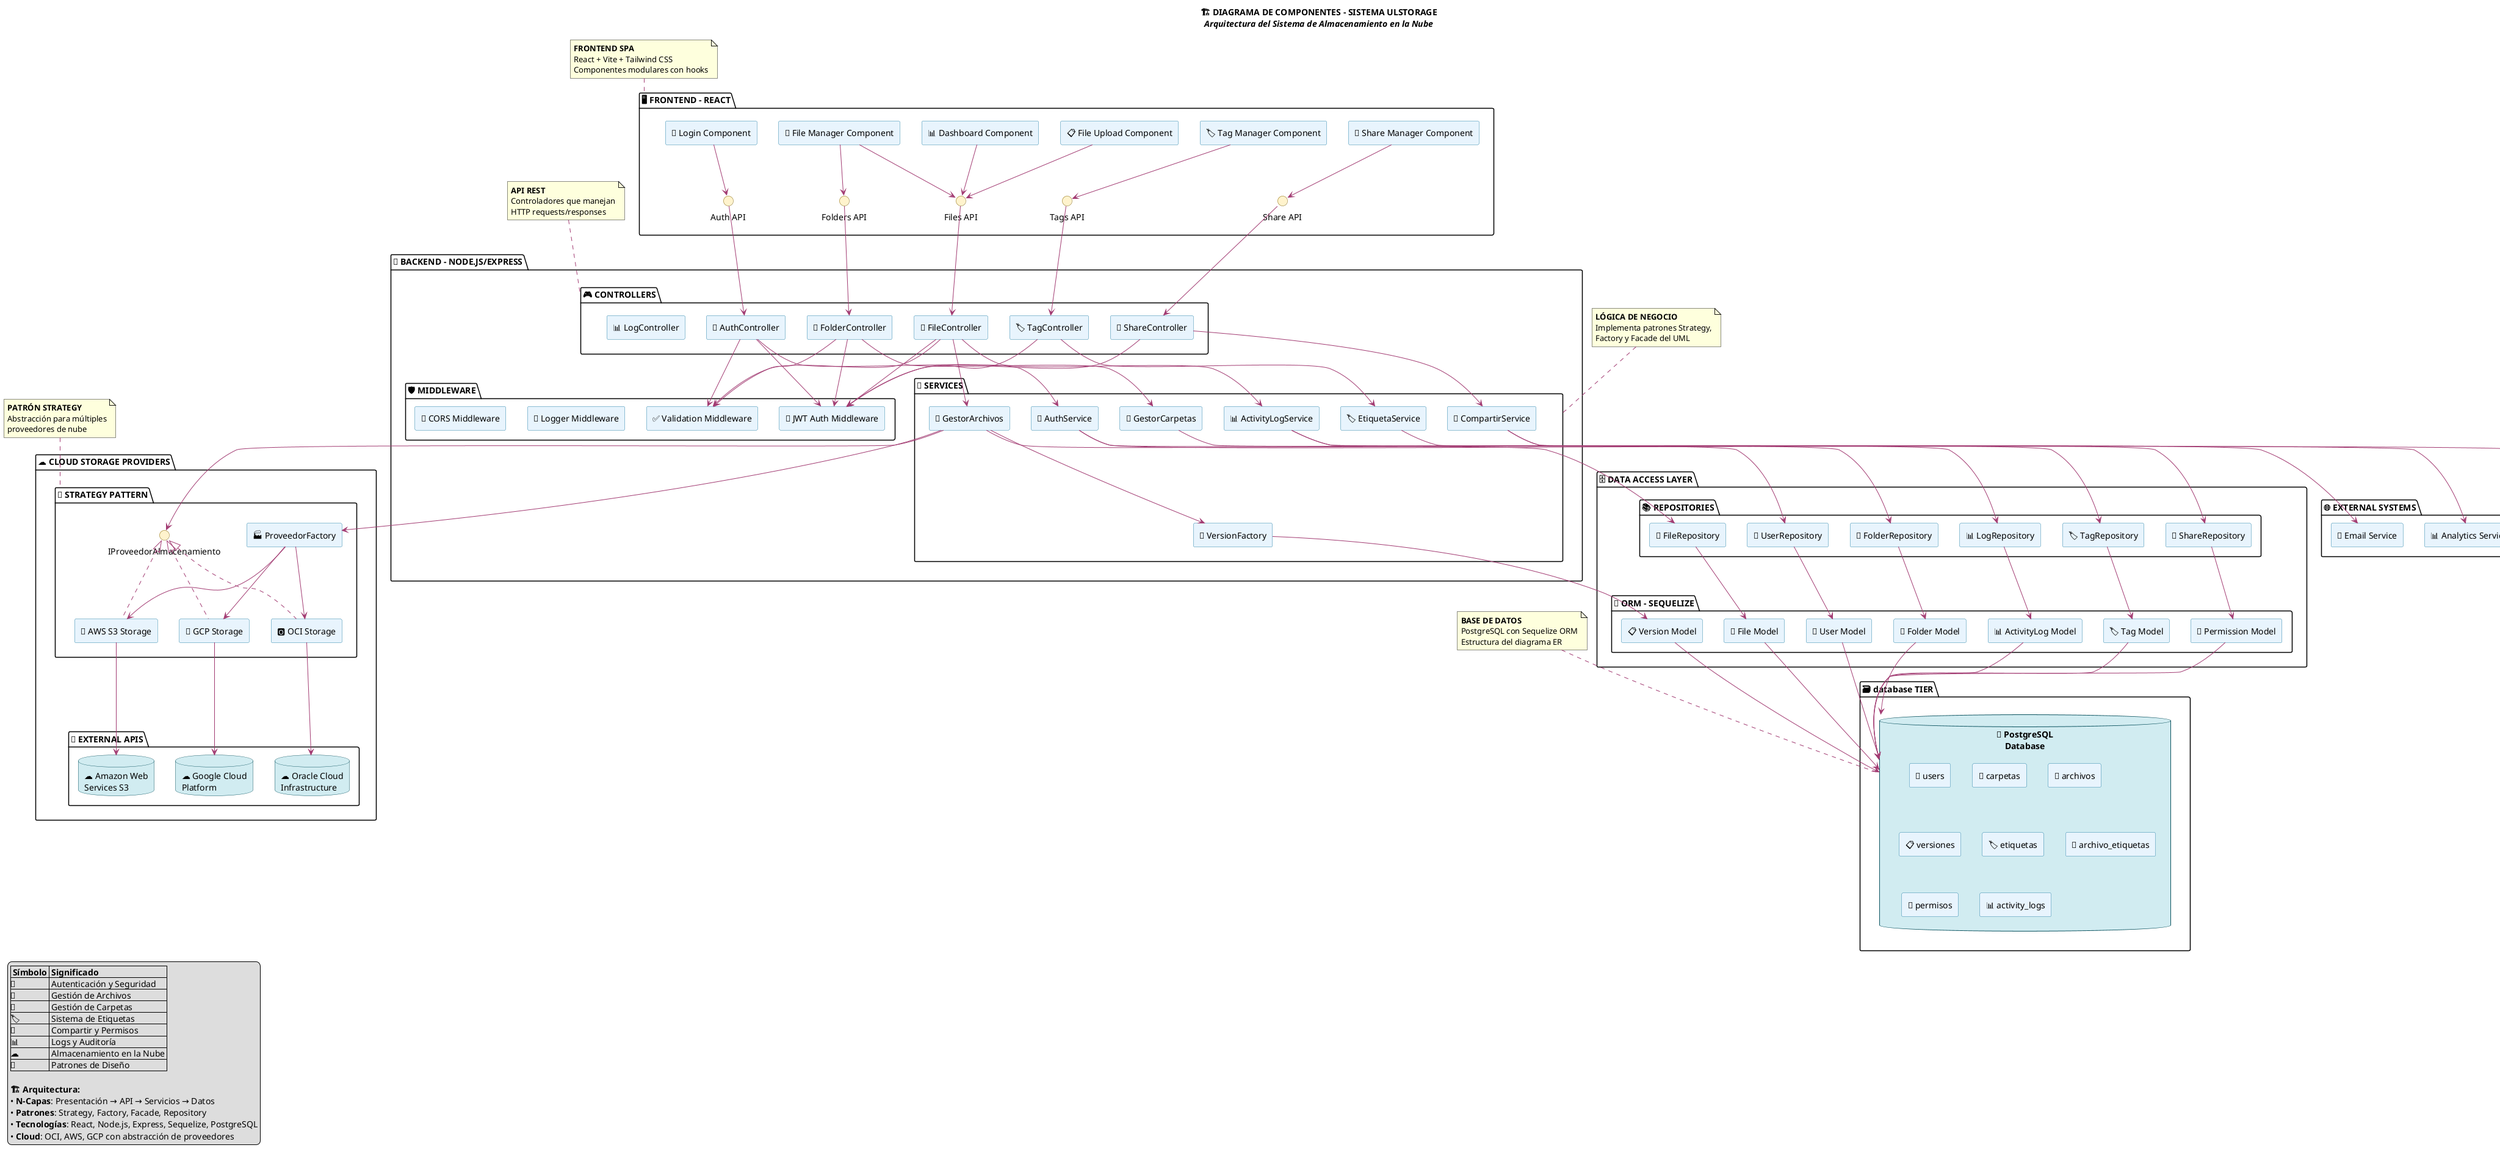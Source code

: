 @startuml diagrama_componentes_ulstorage

!define COMPONENT component
!define INTERFACE interface
!define DATABASE database

title **🏗️ DIAGRAMA DE COMPONENTES - SISTEMA ULSTORAGE**\n//Arquitectura del Sistema de Almacenamiento en la Nube//

skinparam componentStyle rectangle
skinparam component {
    BackgroundColor #E8F4FD
    BorderColor #2E86AB
    ArrowColor #A23B72
}

skinparam interface {
    BackgroundColor #FFF3CD
    BorderColor #856404
}

skinparam database {
    BackgroundColor #D1ECF1
    BorderColor #0C5460
}

' ===============================
' CAPA DE PRESENTACIÓN (FRONTEND)
' ===============================
package "🖥️ FRONTEND - REACT" as frontend {
    COMPONENT [🔐 Login Component] as login_ui
    COMPONENT [📊 Dashboard Component] as dashboard_ui
    COMPONENT [📁 File Manager Component] as filemanager_ui
    COMPONENT [📋 File Upload Component] as upload_ui
    COMPONENT [🏷️ Tag Manager Component] as tag_ui
    COMPONENT [👥 Share Manager Component] as share_ui
    
    INTERFACE "Auth API" as auth_api
    INTERFACE "Files API" as files_api
    INTERFACE "Folders API" as folders_api
    INTERFACE "Tags API" as tags_api
    INTERFACE "Share API" as share_api
}

' ===============================
' CAPA DE SERVICIOS (BACKEND API)
' ===============================
package "🔧 BACKEND - NODE.JS/EXPRESS" as backend {
    
    ' Controladores
    package "🎮 CONTROLLERS" as controllers {
        COMPONENT [🔐 AuthController] as auth_controller
        COMPONENT [📄 FileController] as file_controller
        COMPONENT [📁 FolderController] as folder_controller
        COMPONENT [🏷️ TagController] as tag_controller
        COMPONENT [👥 ShareController] as share_controller
        COMPONENT [📊 LogController] as log_controller
    }
    
    ' Servicios de Negocio
    package "💼 SERVICES" as services {
        COMPONENT [🔐 AuthService] as auth_service
        COMPONENT [📄 GestorArchivos] as file_manager
        COMPONENT [📁 GestorCarpetas] as folder_manager
        COMPONENT [🏷️ EtiquetaService] as tag_service
        COMPONENT [👥 CompartirService] as share_service
        COMPONENT [📊 ActivityLogService] as log_service
        COMPONENT [🔄 VersionFactory] as version_factory
    }
    
    ' Middleware
    package "🛡️ MIDDLEWARE" as middleware {
        COMPONENT [🔐 JWT Auth Middleware] as jwt_middleware
        COMPONENT [✅ Validation Middleware] as validation_middleware
        COMPONENT [📝 Logger Middleware] as logger_middleware
        COMPONENT [🚫 CORS Middleware] as cors_middleware
    }
}

' ===============================
' CAPA DE DATOS (REPOSITORIES)
' ===============================
package "🗄️ DATA ACCESS LAYER" as data_layer {
    
    package "📚 REPOSITORIES" as repositories {
        COMPONENT [👤 UserRepository] as user_repo
        COMPONENT [📄 FileRepository] as file_repo
        COMPONENT [📁 FolderRepository] as folder_repo
        COMPONENT [🏷️ TagRepository] as tag_repo
        COMPONENT [👥 ShareRepository] as share_repo
        COMPONENT [📊 LogRepository] as log_repo
    }
    
    package "🔄 ORM - SEQUELIZE" as orm {
        COMPONENT [👤 User Model] as user_model
        COMPONENT [📄 File Model] as file_model
        COMPONENT [📁 Folder Model] as folder_model
        COMPONENT [🏷️ Tag Model] as tag_model
        COMPONENT [👥 Permission Model] as permission_model
        COMPONENT [📋 Version Model] as version_model
        COMPONENT [📊 ActivityLog Model] as log_model
    }
}

' ===============================
' CAPA DE ALMACENAMIENTO EN LA NUBE
' ===============================
package "☁️ CLOUD STORAGE PROVIDERS" as cloud_storage {
    
    package "🔄 STRATEGY PATTERN" as storage_strategy {
        INTERFACE "IProveedorAlmacenamiento" as storage_interface
        COMPONENT [🅾️ OCI Storage] as oci_storage
        COMPONENT [🔶 AWS S3 Storage] as aws_storage
        COMPONENT [🔵 GCP Storage] as gcp_storage
        COMPONENT [🏭 ProveedorFactory] as provider_factory
    }
    
    package "📡 EXTERNAL APIS" as external_apis {
        DATABASE "☁️ Oracle Cloud\nInfrastructure" as oci_api
        DATABASE "☁️ Amazon Web\nServices S3" as aws_api
        DATABASE "☁️ Google Cloud\nPlatform" as gcp_api
    }
}

' ===============================
' BASE DE DATOS
' ===============================
package "🗃️ DATABASE TIER" as database_tier {
    DATABASE "🐘 PostgreSQL\nDatabase" as postgres_db {
        [👤 users]
        [📁 carpetas]
        [📄 archivos]
        [📋 versiones]
        [🏷️ etiquetas]
        [🔗 archivo_etiquetas]
        [🔐 permisos]
        [📊 activity_logs]
    }
}

' ===============================
' SISTEMAS EXTERNOS
' ===============================
package "🌐 EXTERNAL SYSTEMS" as external_systems {
    COMPONENT [📧 Email Service] as email_service
    COMPONENT [🔔 Notification Service] as notification_service
    COMPONENT [📊 Analytics Service] as analytics_service
}

' ===============================
' RELACIONES ENTRE COMPONENTES
' ===============================

' Frontend → Backend APIs
login_ui --> auth_api
dashboard_ui --> files_api
filemanager_ui --> files_api
filemanager_ui --> folders_api
upload_ui --> files_api
tag_ui --> tags_api
share_ui --> share_api

' APIs → Controllers
auth_api --> auth_controller
files_api --> file_controller
folders_api --> folder_controller
tags_api --> tag_controller
share_api --> share_controller

' Controllers → Middleware
auth_controller --> jwt_middleware
file_controller --> jwt_middleware
folder_controller --> jwt_middleware
tag_controller --> jwt_middleware
share_controller --> jwt_middleware

auth_controller --> validation_middleware
file_controller --> validation_middleware
folder_controller --> validation_middleware

' Controllers → Services
auth_controller --> auth_service
file_controller --> file_manager
folder_controller --> folder_manager
tag_controller --> tag_service
share_controller --> share_service
file_controller --> log_service

' Services → Repositories
auth_service --> user_repo
file_manager --> file_repo
folder_manager --> folder_repo
tag_service --> tag_repo
share_service --> share_repo
log_service --> log_repo

' Services → Storage Strategy
file_manager --> provider_factory
file_manager --> storage_interface

' Storage Strategy → Cloud Providers
storage_interface <|.. oci_storage
storage_interface <|.. aws_storage
storage_interface <|.. gcp_storage
provider_factory --> oci_storage
provider_factory --> aws_storage
provider_factory --> gcp_storage

' Cloud Providers → External APIs
oci_storage --> oci_api
aws_storage --> aws_api
gcp_storage --> gcp_api

' Repositories → ORM Models
user_repo --> user_model
file_repo --> file_model
folder_repo --> folder_model
tag_repo --> tag_model
share_repo --> permission_model
log_repo --> log_model

' ORM → Database
user_model --> postgres_db
file_model --> postgres_db
folder_model --> postgres_db
tag_model --> postgres_db
permission_model --> postgres_db
version_model --> postgres_db
log_model --> postgres_db

' Services → External Systems
auth_service --> email_service
share_service --> notification_service
log_service --> analytics_service

' Special Relations
file_manager --> version_factory
version_factory --> version_model

' ===============================
' NOTAS ARQUITECTÓNICAS
' ===============================
note top of frontend : **FRONTEND SPA**\nReact + Vite + Tailwind CSS\nComponentes modulares con hooks
note top of controllers : **API REST**\nControladores que manejan\nHTTP requests/responses
note top of services : **LÓGICA DE NEGOCIO**\nImplementa patrones Strategy,\nFactory y Facade del UML
note top of storage_strategy : **PATRÓN STRATEGY**\nAbstracción para múltiples\nproveedores de nube
note top of postgres_db : **BASE DE DATOS**\nPostgreSQL con Sequelize ORM\nEstructura del diagrama ER

' ===============================
' LEYENDA DE COMPONENTES
' ===============================
legend bottom left
|= Símbolo |= Significado |
|🔐| Autenticación y Seguridad |
|📄| Gestión de Archivos |
|📁| Gestión de Carpetas |
|🏷️| Sistema de Etiquetas |
|👥| Compartir y Permisos |
|📊| Logs y Auditoría |
|☁️| Almacenamiento en la Nube |
|🔄| Patrones de Diseño |

**🏗️ Arquitectura:**
• **N-Capas**: Presentación → API → Servicios → Datos
• **Patrones**: Strategy, Factory, Facade, Repository
• **Tecnologías**: React, Node.js, Express, Sequelize, PostgreSQL
• **Cloud**: OCI, AWS, GCP con abstracción de proveedores
endlegend

@enduml
